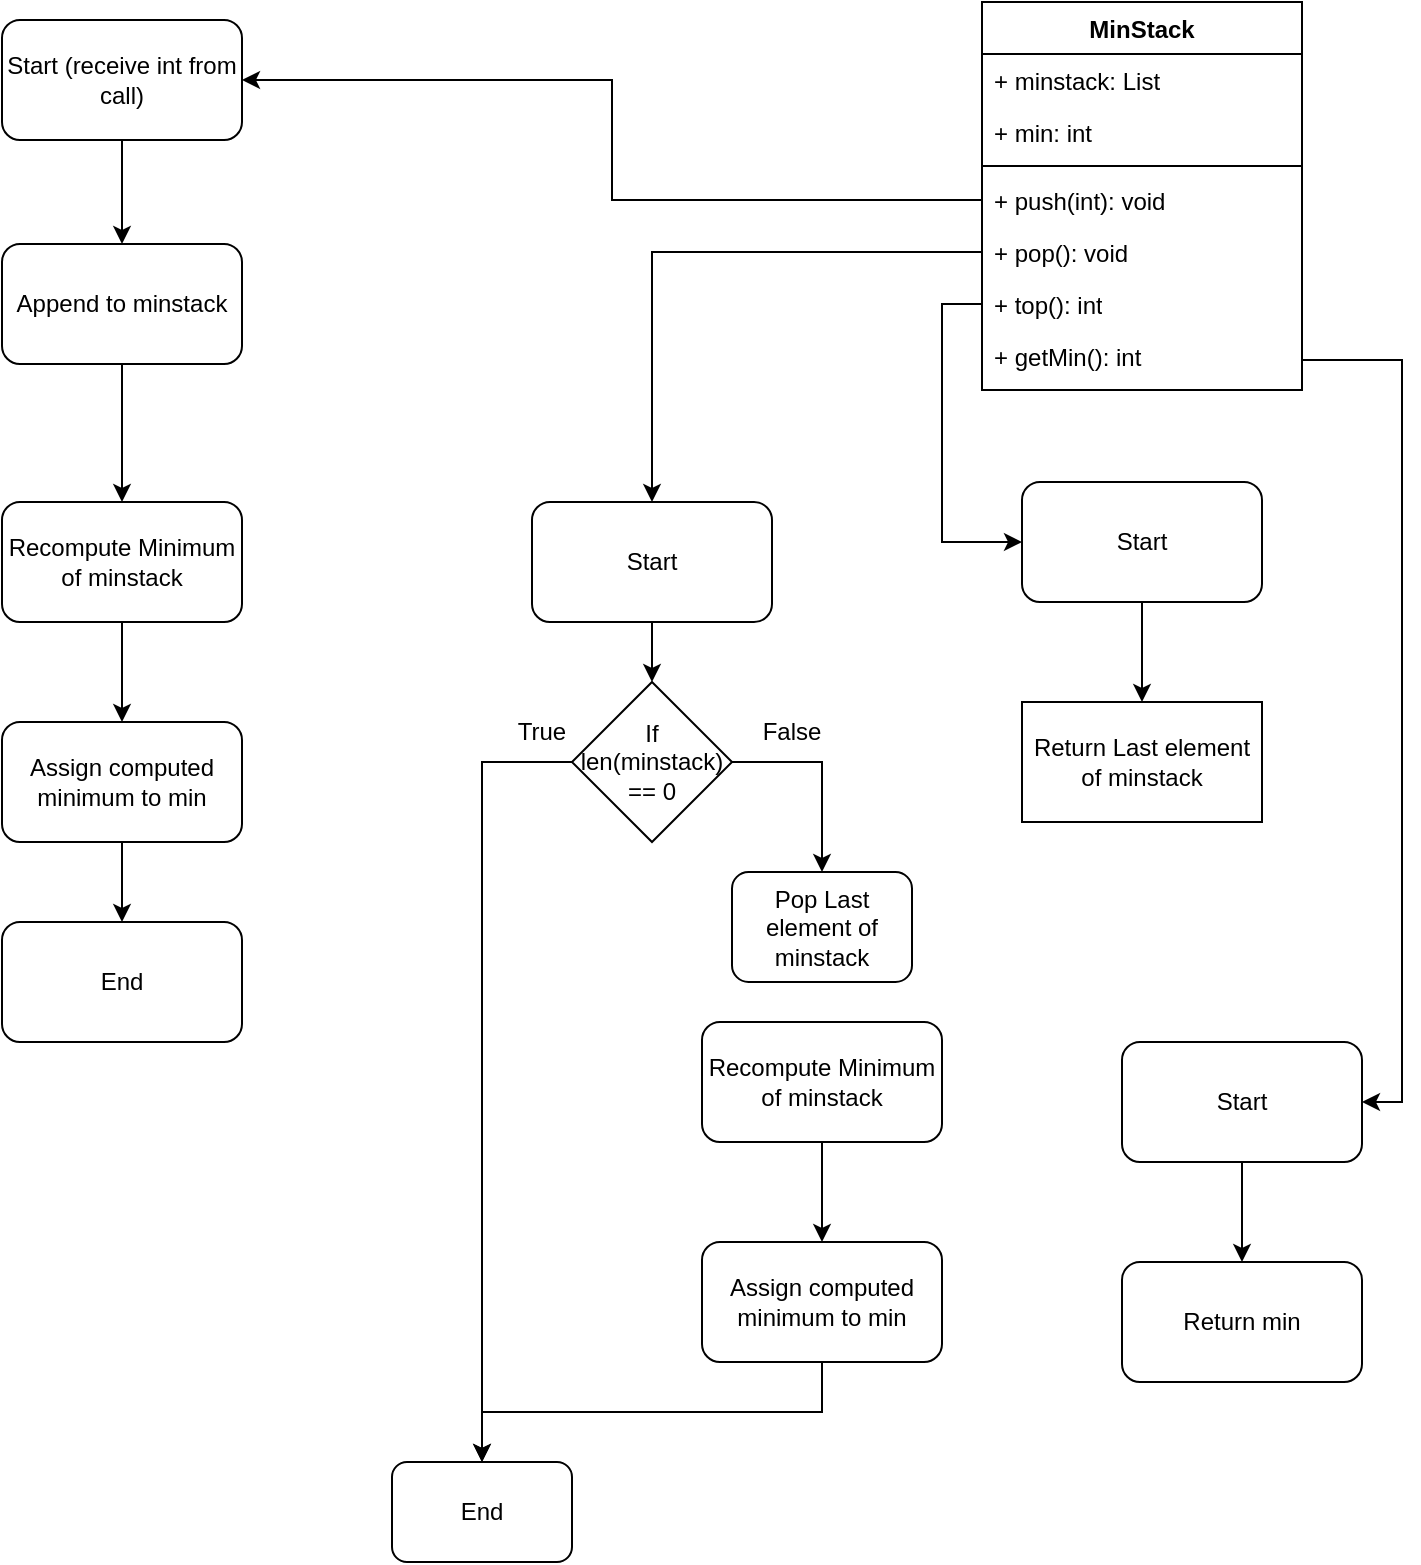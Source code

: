 <mxfile version="24.7.10">
  <diagram name="Page-1" id="la-_TBeILSghUzuTTG_4">
    <mxGraphModel dx="1555" dy="983" grid="1" gridSize="10" guides="1" tooltips="1" connect="1" arrows="1" fold="1" page="1" pageScale="1" pageWidth="850" pageHeight="1100" math="0" shadow="0">
      <root>
        <mxCell id="0" />
        <mxCell id="1" parent="0" />
        <mxCell id="uCPHLNSnlewd4jka65vA-22" value="MinStack" style="swimlane;fontStyle=1;align=center;verticalAlign=top;childLayout=stackLayout;horizontal=1;startSize=26;horizontalStack=0;resizeParent=1;resizeParentMax=0;resizeLast=0;collapsible=1;marginBottom=0;whiteSpace=wrap;html=1;" vertex="1" parent="1">
          <mxGeometry x="590" y="50" width="160" height="194" as="geometry">
            <mxRectangle x="620" y="850" width="100" height="30" as="alternateBounds" />
          </mxGeometry>
        </mxCell>
        <mxCell id="uCPHLNSnlewd4jka65vA-23" value="+ minstack: List" style="text;strokeColor=none;fillColor=none;align=left;verticalAlign=top;spacingLeft=4;spacingRight=4;overflow=hidden;rotatable=0;points=[[0,0.5],[1,0.5]];portConstraint=eastwest;whiteSpace=wrap;html=1;" vertex="1" parent="uCPHLNSnlewd4jka65vA-22">
          <mxGeometry y="26" width="160" height="26" as="geometry" />
        </mxCell>
        <mxCell id="uCPHLNSnlewd4jka65vA-32" value="+ min: int" style="text;strokeColor=none;fillColor=none;align=left;verticalAlign=top;spacingLeft=4;spacingRight=4;overflow=hidden;rotatable=0;points=[[0,0.5],[1,0.5]];portConstraint=eastwest;whiteSpace=wrap;html=1;" vertex="1" parent="uCPHLNSnlewd4jka65vA-22">
          <mxGeometry y="52" width="160" height="26" as="geometry" />
        </mxCell>
        <mxCell id="uCPHLNSnlewd4jka65vA-24" value="" style="line;strokeWidth=1;fillColor=none;align=left;verticalAlign=middle;spacingTop=-1;spacingLeft=3;spacingRight=3;rotatable=0;labelPosition=right;points=[];portConstraint=eastwest;strokeColor=inherit;" vertex="1" parent="uCPHLNSnlewd4jka65vA-22">
          <mxGeometry y="78" width="160" height="8" as="geometry" />
        </mxCell>
        <mxCell id="uCPHLNSnlewd4jka65vA-33" value="+ push(int): void" style="text;strokeColor=none;fillColor=none;align=left;verticalAlign=top;spacingLeft=4;spacingRight=4;overflow=hidden;rotatable=0;points=[[0,0.5],[1,0.5]];portConstraint=eastwest;whiteSpace=wrap;html=1;" vertex="1" parent="uCPHLNSnlewd4jka65vA-22">
          <mxGeometry y="86" width="160" height="26" as="geometry" />
        </mxCell>
        <mxCell id="uCPHLNSnlewd4jka65vA-30" value="+ pop(): void" style="text;strokeColor=none;fillColor=none;align=left;verticalAlign=top;spacingLeft=4;spacingRight=4;overflow=hidden;rotatable=0;points=[[0,0.5],[1,0.5]];portConstraint=eastwest;whiteSpace=wrap;html=1;" vertex="1" parent="uCPHLNSnlewd4jka65vA-22">
          <mxGeometry y="112" width="160" height="26" as="geometry" />
        </mxCell>
        <mxCell id="uCPHLNSnlewd4jka65vA-25" value="+ top(): int" style="text;strokeColor=none;fillColor=none;align=left;verticalAlign=top;spacingLeft=4;spacingRight=4;overflow=hidden;rotatable=0;points=[[0,0.5],[1,0.5]];portConstraint=eastwest;whiteSpace=wrap;html=1;" vertex="1" parent="uCPHLNSnlewd4jka65vA-22">
          <mxGeometry y="138" width="160" height="26" as="geometry" />
        </mxCell>
        <mxCell id="uCPHLNSnlewd4jka65vA-31" value="+ getMin(): int" style="text;strokeColor=none;fillColor=none;align=left;verticalAlign=top;spacingLeft=4;spacingRight=4;overflow=hidden;rotatable=0;points=[[0,0.5],[1,0.5]];portConstraint=eastwest;whiteSpace=wrap;html=1;" vertex="1" parent="uCPHLNSnlewd4jka65vA-22">
          <mxGeometry y="164" width="160" height="30" as="geometry" />
        </mxCell>
        <mxCell id="uCPHLNSnlewd4jka65vA-41" style="edgeStyle=orthogonalEdgeStyle;rounded=0;orthogonalLoop=1;jettySize=auto;html=1;exitX=0.5;exitY=1;exitDx=0;exitDy=0;entryX=0.5;entryY=0;entryDx=0;entryDy=0;" edge="1" parent="1" source="uCPHLNSnlewd4jka65vA-34" target="uCPHLNSnlewd4jka65vA-37">
          <mxGeometry relative="1" as="geometry" />
        </mxCell>
        <mxCell id="uCPHLNSnlewd4jka65vA-34" value="Start (receive int from call)" style="rounded=1;whiteSpace=wrap;html=1;" vertex="1" parent="1">
          <mxGeometry x="100" y="59" width="120" height="60" as="geometry" />
        </mxCell>
        <mxCell id="uCPHLNSnlewd4jka65vA-35" style="edgeStyle=orthogonalEdgeStyle;rounded=0;orthogonalLoop=1;jettySize=auto;html=1;exitX=0;exitY=0.5;exitDx=0;exitDy=0;entryX=1;entryY=0.5;entryDx=0;entryDy=0;" edge="1" parent="1" source="uCPHLNSnlewd4jka65vA-33" target="uCPHLNSnlewd4jka65vA-34">
          <mxGeometry relative="1" as="geometry" />
        </mxCell>
        <mxCell id="uCPHLNSnlewd4jka65vA-42" style="edgeStyle=orthogonalEdgeStyle;rounded=0;orthogonalLoop=1;jettySize=auto;html=1;exitX=0.5;exitY=1;exitDx=0;exitDy=0;entryX=0.5;entryY=0;entryDx=0;entryDy=0;" edge="1" parent="1" source="uCPHLNSnlewd4jka65vA-37" target="uCPHLNSnlewd4jka65vA-38">
          <mxGeometry relative="1" as="geometry" />
        </mxCell>
        <mxCell id="uCPHLNSnlewd4jka65vA-37" value="Append to minstack" style="rounded=1;whiteSpace=wrap;html=1;" vertex="1" parent="1">
          <mxGeometry x="100" y="171" width="120" height="60" as="geometry" />
        </mxCell>
        <mxCell id="uCPHLNSnlewd4jka65vA-43" style="edgeStyle=orthogonalEdgeStyle;rounded=0;orthogonalLoop=1;jettySize=auto;html=1;exitX=0.5;exitY=1;exitDx=0;exitDy=0;entryX=0.5;entryY=0;entryDx=0;entryDy=0;" edge="1" parent="1" source="uCPHLNSnlewd4jka65vA-38" target="uCPHLNSnlewd4jka65vA-39">
          <mxGeometry relative="1" as="geometry" />
        </mxCell>
        <mxCell id="uCPHLNSnlewd4jka65vA-38" value="Recompute Minimum of minstack" style="rounded=1;whiteSpace=wrap;html=1;" vertex="1" parent="1">
          <mxGeometry x="100" y="300" width="120" height="60" as="geometry" />
        </mxCell>
        <mxCell id="uCPHLNSnlewd4jka65vA-44" style="edgeStyle=orthogonalEdgeStyle;rounded=0;orthogonalLoop=1;jettySize=auto;html=1;exitX=0.5;exitY=1;exitDx=0;exitDy=0;entryX=0.5;entryY=0;entryDx=0;entryDy=0;" edge="1" parent="1" source="uCPHLNSnlewd4jka65vA-39" target="uCPHLNSnlewd4jka65vA-40">
          <mxGeometry relative="1" as="geometry" />
        </mxCell>
        <mxCell id="uCPHLNSnlewd4jka65vA-39" value="Assign computed minimum to min" style="rounded=1;whiteSpace=wrap;html=1;" vertex="1" parent="1">
          <mxGeometry x="100" y="410" width="120" height="60" as="geometry" />
        </mxCell>
        <mxCell id="uCPHLNSnlewd4jka65vA-40" value="End" style="rounded=1;whiteSpace=wrap;html=1;" vertex="1" parent="1">
          <mxGeometry x="100" y="510" width="120" height="60" as="geometry" />
        </mxCell>
        <mxCell id="uCPHLNSnlewd4jka65vA-49" style="edgeStyle=orthogonalEdgeStyle;rounded=0;orthogonalLoop=1;jettySize=auto;html=1;exitX=0.5;exitY=1;exitDx=0;exitDy=0;entryX=0.5;entryY=0;entryDx=0;entryDy=0;" edge="1" parent="1" source="uCPHLNSnlewd4jka65vA-45" target="uCPHLNSnlewd4jka65vA-48">
          <mxGeometry relative="1" as="geometry" />
        </mxCell>
        <mxCell id="uCPHLNSnlewd4jka65vA-45" value="Start" style="rounded=1;whiteSpace=wrap;html=1;" vertex="1" parent="1">
          <mxGeometry x="365" y="300" width="120" height="60" as="geometry" />
        </mxCell>
        <mxCell id="uCPHLNSnlewd4jka65vA-46" style="edgeStyle=orthogonalEdgeStyle;rounded=0;orthogonalLoop=1;jettySize=auto;html=1;exitX=0;exitY=0.5;exitDx=0;exitDy=0;entryX=0.5;entryY=0;entryDx=0;entryDy=0;" edge="1" parent="1" source="uCPHLNSnlewd4jka65vA-30" target="uCPHLNSnlewd4jka65vA-45">
          <mxGeometry relative="1" as="geometry" />
        </mxCell>
        <mxCell id="uCPHLNSnlewd4jka65vA-51" style="edgeStyle=orthogonalEdgeStyle;rounded=0;orthogonalLoop=1;jettySize=auto;html=1;exitX=0;exitY=0.5;exitDx=0;exitDy=0;" edge="1" parent="1" source="uCPHLNSnlewd4jka65vA-48" target="uCPHLNSnlewd4jka65vA-50">
          <mxGeometry relative="1" as="geometry" />
        </mxCell>
        <mxCell id="uCPHLNSnlewd4jka65vA-54" style="edgeStyle=orthogonalEdgeStyle;rounded=0;orthogonalLoop=1;jettySize=auto;html=1;exitX=1;exitY=0.5;exitDx=0;exitDy=0;entryX=0.5;entryY=0;entryDx=0;entryDy=0;" edge="1" parent="1" source="uCPHLNSnlewd4jka65vA-48" target="uCPHLNSnlewd4jka65vA-52">
          <mxGeometry relative="1" as="geometry" />
        </mxCell>
        <mxCell id="uCPHLNSnlewd4jka65vA-48" value="If len(minstack) == 0" style="rhombus;whiteSpace=wrap;html=1;" vertex="1" parent="1">
          <mxGeometry x="385" y="390" width="80" height="80" as="geometry" />
        </mxCell>
        <mxCell id="uCPHLNSnlewd4jka65vA-50" value="End" style="rounded=1;whiteSpace=wrap;html=1;" vertex="1" parent="1">
          <mxGeometry x="295" y="780" width="90" height="50" as="geometry" />
        </mxCell>
        <mxCell id="uCPHLNSnlewd4jka65vA-52" value="Pop Last element of minstack" style="rounded=1;whiteSpace=wrap;html=1;" vertex="1" parent="1">
          <mxGeometry x="465" y="485" width="90" height="55" as="geometry" />
        </mxCell>
        <mxCell id="uCPHLNSnlewd4jka65vA-53" value="True" style="text;html=1;align=center;verticalAlign=middle;whiteSpace=wrap;rounded=0;" vertex="1" parent="1">
          <mxGeometry x="340" y="400" width="60" height="30" as="geometry" />
        </mxCell>
        <mxCell id="uCPHLNSnlewd4jka65vA-55" style="edgeStyle=orthogonalEdgeStyle;rounded=0;orthogonalLoop=1;jettySize=auto;html=1;exitX=0.5;exitY=1;exitDx=0;exitDy=0;entryX=0.5;entryY=0;entryDx=0;entryDy=0;" edge="1" parent="1" source="uCPHLNSnlewd4jka65vA-56" target="uCPHLNSnlewd4jka65vA-57">
          <mxGeometry relative="1" as="geometry" />
        </mxCell>
        <mxCell id="uCPHLNSnlewd4jka65vA-56" value="Recompute Minimum of minstack" style="rounded=1;whiteSpace=wrap;html=1;" vertex="1" parent="1">
          <mxGeometry x="450" y="560" width="120" height="60" as="geometry" />
        </mxCell>
        <mxCell id="uCPHLNSnlewd4jka65vA-58" style="edgeStyle=orthogonalEdgeStyle;rounded=0;orthogonalLoop=1;jettySize=auto;html=1;exitX=0.5;exitY=1;exitDx=0;exitDy=0;" edge="1" parent="1" source="uCPHLNSnlewd4jka65vA-57" target="uCPHLNSnlewd4jka65vA-50">
          <mxGeometry relative="1" as="geometry" />
        </mxCell>
        <mxCell id="uCPHLNSnlewd4jka65vA-57" value="Assign computed minimum to min" style="rounded=1;whiteSpace=wrap;html=1;" vertex="1" parent="1">
          <mxGeometry x="450" y="670" width="120" height="60" as="geometry" />
        </mxCell>
        <mxCell id="uCPHLNSnlewd4jka65vA-59" value="False" style="text;html=1;align=center;verticalAlign=middle;whiteSpace=wrap;rounded=0;" vertex="1" parent="1">
          <mxGeometry x="465" y="400" width="60" height="30" as="geometry" />
        </mxCell>
        <mxCell id="uCPHLNSnlewd4jka65vA-62" style="edgeStyle=orthogonalEdgeStyle;rounded=0;orthogonalLoop=1;jettySize=auto;html=1;exitX=0.5;exitY=1;exitDx=0;exitDy=0;entryX=0.5;entryY=0;entryDx=0;entryDy=0;" edge="1" parent="1" source="uCPHLNSnlewd4jka65vA-60" target="uCPHLNSnlewd4jka65vA-61">
          <mxGeometry relative="1" as="geometry" />
        </mxCell>
        <mxCell id="uCPHLNSnlewd4jka65vA-60" value="Start" style="rounded=1;whiteSpace=wrap;html=1;" vertex="1" parent="1">
          <mxGeometry x="610" y="290" width="120" height="60" as="geometry" />
        </mxCell>
        <mxCell id="uCPHLNSnlewd4jka65vA-61" value="Return Last element of minstack" style="rounded=0;whiteSpace=wrap;html=1;" vertex="1" parent="1">
          <mxGeometry x="610" y="400" width="120" height="60" as="geometry" />
        </mxCell>
        <mxCell id="uCPHLNSnlewd4jka65vA-66" style="edgeStyle=orthogonalEdgeStyle;rounded=0;orthogonalLoop=1;jettySize=auto;html=1;exitX=0.5;exitY=1;exitDx=0;exitDy=0;entryX=0.5;entryY=0;entryDx=0;entryDy=0;" edge="1" parent="1" source="uCPHLNSnlewd4jka65vA-64" target="uCPHLNSnlewd4jka65vA-65">
          <mxGeometry relative="1" as="geometry" />
        </mxCell>
        <mxCell id="uCPHLNSnlewd4jka65vA-64" value="Start" style="rounded=1;whiteSpace=wrap;html=1;" vertex="1" parent="1">
          <mxGeometry x="660" y="570" width="120" height="60" as="geometry" />
        </mxCell>
        <mxCell id="uCPHLNSnlewd4jka65vA-65" value="Return min" style="rounded=1;whiteSpace=wrap;html=1;" vertex="1" parent="1">
          <mxGeometry x="660" y="680" width="120" height="60" as="geometry" />
        </mxCell>
        <mxCell id="uCPHLNSnlewd4jka65vA-67" style="edgeStyle=orthogonalEdgeStyle;rounded=0;orthogonalLoop=1;jettySize=auto;html=1;exitX=1;exitY=0.5;exitDx=0;exitDy=0;entryX=1;entryY=0.5;entryDx=0;entryDy=0;" edge="1" parent="1" source="uCPHLNSnlewd4jka65vA-31" target="uCPHLNSnlewd4jka65vA-64">
          <mxGeometry relative="1" as="geometry" />
        </mxCell>
        <mxCell id="uCPHLNSnlewd4jka65vA-68" style="edgeStyle=orthogonalEdgeStyle;rounded=0;orthogonalLoop=1;jettySize=auto;html=1;entryX=0;entryY=0.5;entryDx=0;entryDy=0;" edge="1" parent="1" source="uCPHLNSnlewd4jka65vA-25" target="uCPHLNSnlewd4jka65vA-60">
          <mxGeometry relative="1" as="geometry" />
        </mxCell>
      </root>
    </mxGraphModel>
  </diagram>
</mxfile>
